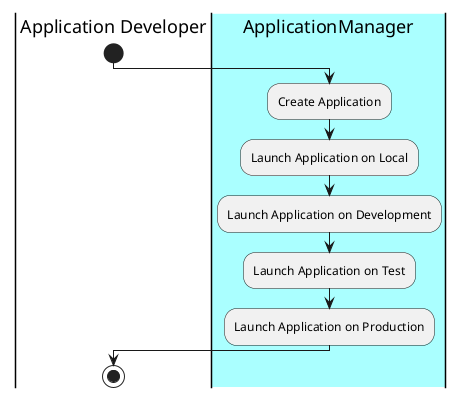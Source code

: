 @startuml
|Application Developer|
start
|#aaffff|ApplicationManager|
:Create Application;
:Launch Application on Local;
:Launch Application on Development;
:Launch Application on Test;
:Launch Application on Production;
|Application Developer|
stop
@enduml
